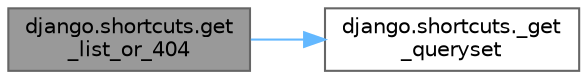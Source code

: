 digraph "django.shortcuts.get_list_or_404"
{
 // LATEX_PDF_SIZE
  bgcolor="transparent";
  edge [fontname=Helvetica,fontsize=10,labelfontname=Helvetica,labelfontsize=10];
  node [fontname=Helvetica,fontsize=10,shape=box,height=0.2,width=0.4];
  rankdir="LR";
  Node1 [id="Node000001",label="django.shortcuts.get\l_list_or_404",height=0.2,width=0.4,color="gray40", fillcolor="grey60", style="filled", fontcolor="black",tooltip=" "];
  Node1 -> Node2 [id="edge1_Node000001_Node000002",color="steelblue1",style="solid",tooltip=" "];
  Node2 [id="Node000002",label="django.shortcuts._get\l_queryset",height=0.2,width=0.4,color="grey40", fillcolor="white", style="filled",URL="$namespacedjango_1_1shortcuts.html#a831702cf1cdfab55605c39c6c5a1e0f9",tooltip=" "];
}
